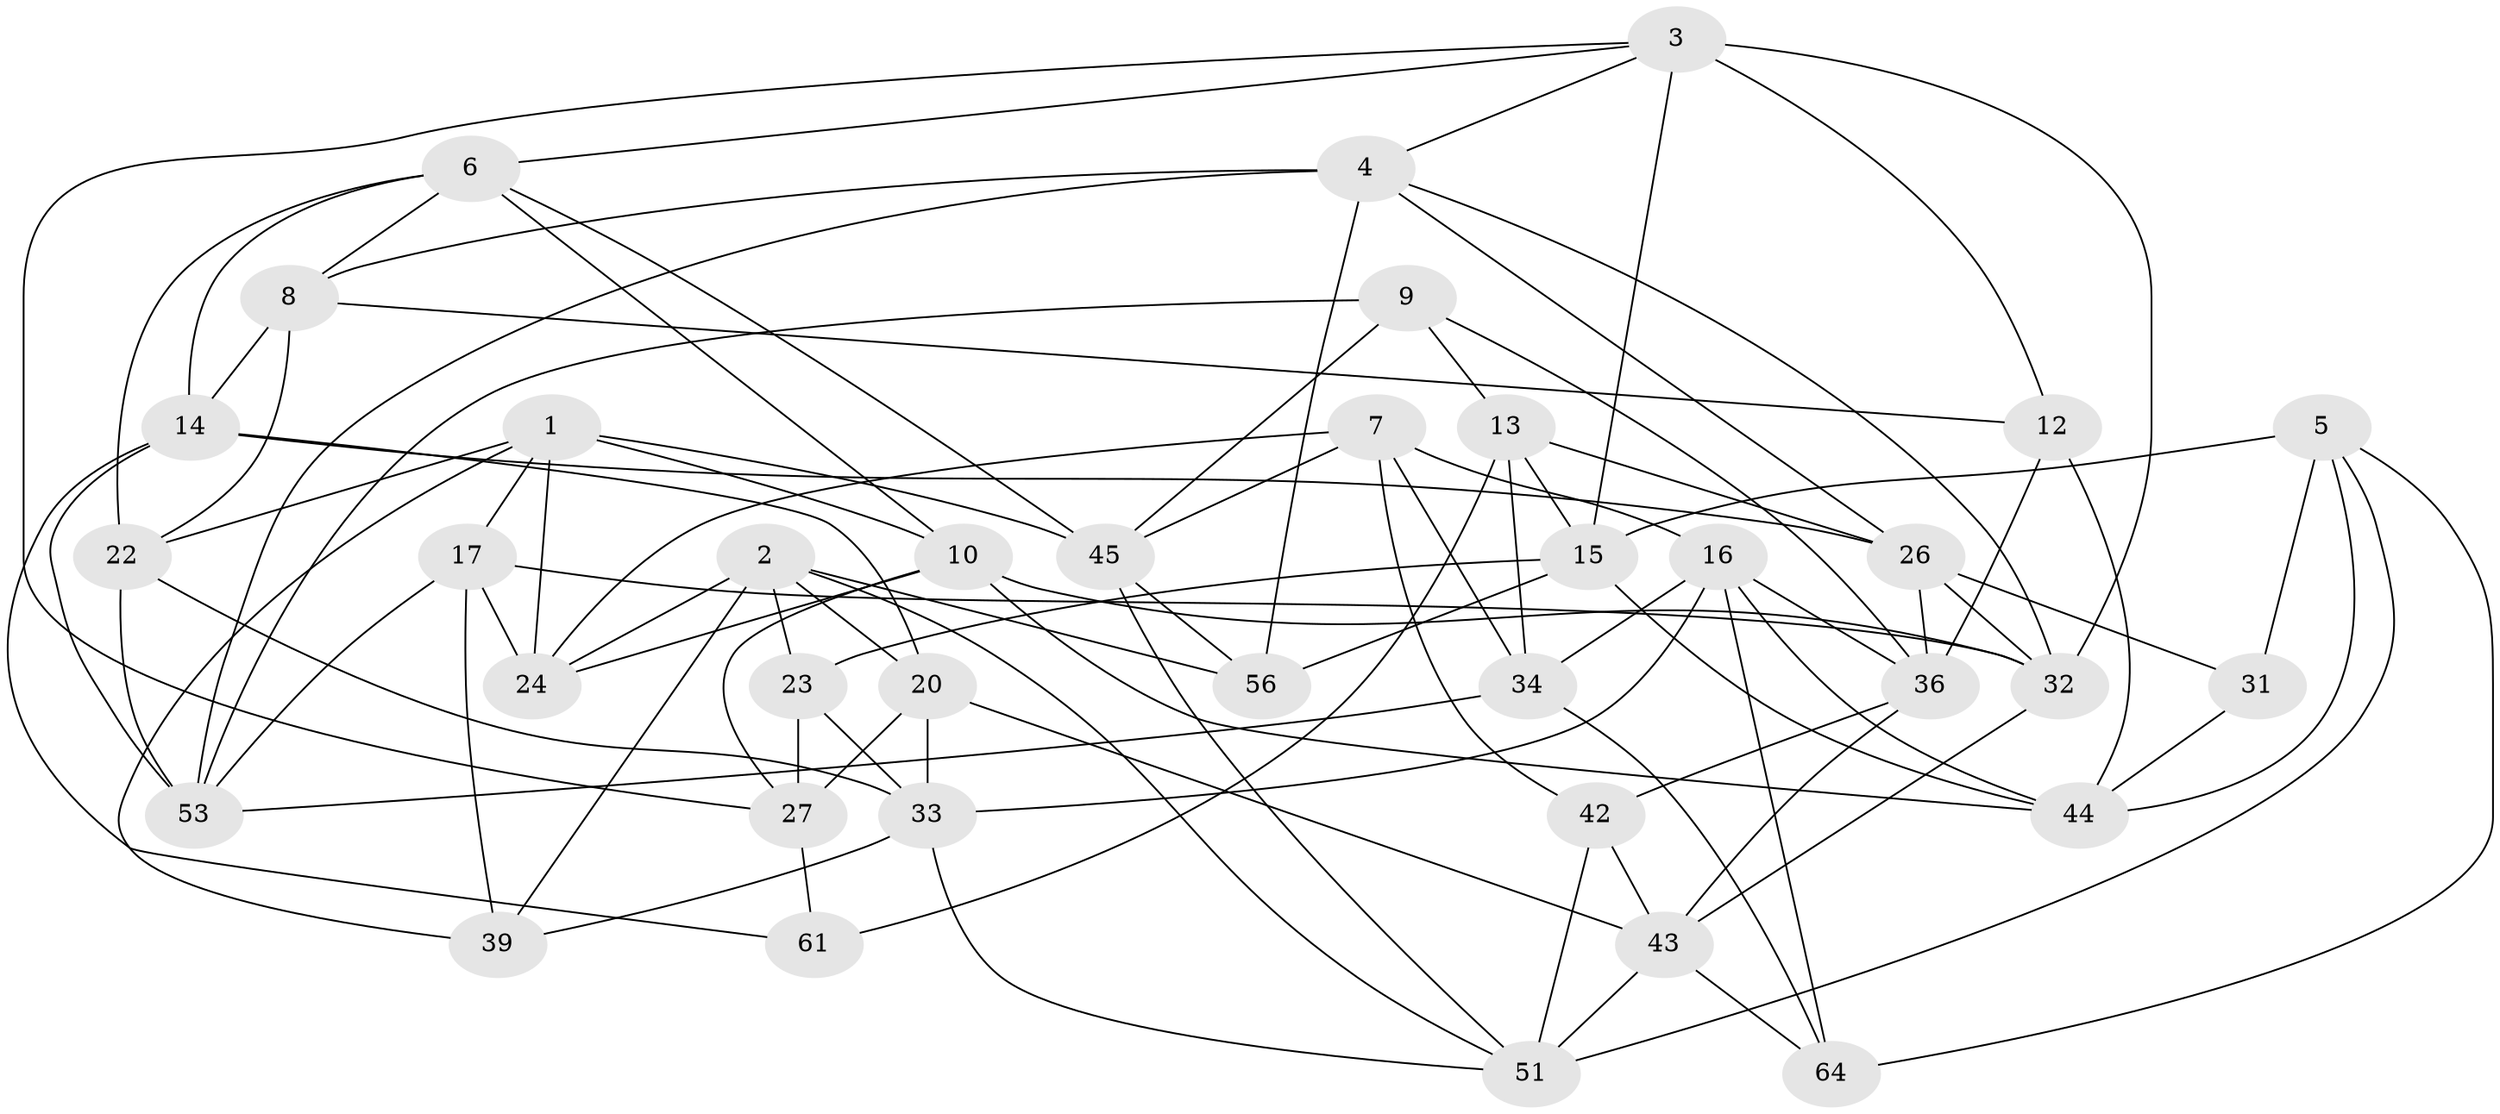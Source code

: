 // original degree distribution, {4: 1.0}
// Generated by graph-tools (version 1.1) at 2025/42/03/06/25 10:42:18]
// undirected, 37 vertices, 96 edges
graph export_dot {
graph [start="1"]
  node [color=gray90,style=filled];
  1 [super="+18"];
  2 [super="+41"];
  3 [super="+37"];
  4 [super="+28"];
  5 [super="+40"];
  6 [super="+19"];
  7 [super="+38"];
  8 [super="+11"];
  9;
  10 [super="+50"];
  12;
  13 [super="+54"];
  14 [super="+59"];
  15 [super="+21"];
  16 [super="+58"];
  17 [super="+65"];
  20 [super="+29"];
  22 [super="+30"];
  23;
  24 [super="+25"];
  26 [super="+35"];
  27 [super="+49"];
  31;
  32 [super="+57"];
  33 [super="+46"];
  34 [super="+52"];
  36 [super="+63"];
  39;
  42;
  43 [super="+48"];
  44 [super="+55"];
  45 [super="+47"];
  51 [super="+60"];
  53 [super="+62"];
  56;
  61;
  64;
  1 -- 22;
  1 -- 17;
  1 -- 24;
  1 -- 45;
  1 -- 39;
  1 -- 10;
  2 -- 56;
  2 -- 20;
  2 -- 24;
  2 -- 39;
  2 -- 23;
  2 -- 51;
  3 -- 12;
  3 -- 6;
  3 -- 27;
  3 -- 15;
  3 -- 32;
  3 -- 4;
  4 -- 56;
  4 -- 32;
  4 -- 53;
  4 -- 8;
  4 -- 26;
  5 -- 51;
  5 -- 31 [weight=2];
  5 -- 15;
  5 -- 64;
  5 -- 44;
  6 -- 8;
  6 -- 22;
  6 -- 10;
  6 -- 45;
  6 -- 14;
  7 -- 42;
  7 -- 24;
  7 -- 34 [weight=2];
  7 -- 16;
  7 -- 45;
  8 -- 22 [weight=2];
  8 -- 12;
  8 -- 14;
  9 -- 36;
  9 -- 45;
  9 -- 13;
  9 -- 53;
  10 -- 24;
  10 -- 27;
  10 -- 32;
  10 -- 44;
  12 -- 36;
  12 -- 44;
  13 -- 61 [weight=2];
  13 -- 15;
  13 -- 26;
  13 -- 34;
  14 -- 20;
  14 -- 26;
  14 -- 61;
  14 -- 53;
  15 -- 23;
  15 -- 56;
  15 -- 44;
  16 -- 44;
  16 -- 33;
  16 -- 64;
  16 -- 34;
  16 -- 36;
  17 -- 24 [weight=2];
  17 -- 39;
  17 -- 53;
  17 -- 32;
  20 -- 43;
  20 -- 27 [weight=2];
  20 -- 33;
  22 -- 53;
  22 -- 33;
  23 -- 33;
  23 -- 27;
  26 -- 32;
  26 -- 36;
  26 -- 31;
  27 -- 61;
  31 -- 44;
  32 -- 43;
  33 -- 51;
  33 -- 39;
  34 -- 53;
  34 -- 64;
  36 -- 42;
  36 -- 43;
  42 -- 51;
  42 -- 43;
  43 -- 64;
  43 -- 51;
  45 -- 56;
  45 -- 51;
}
